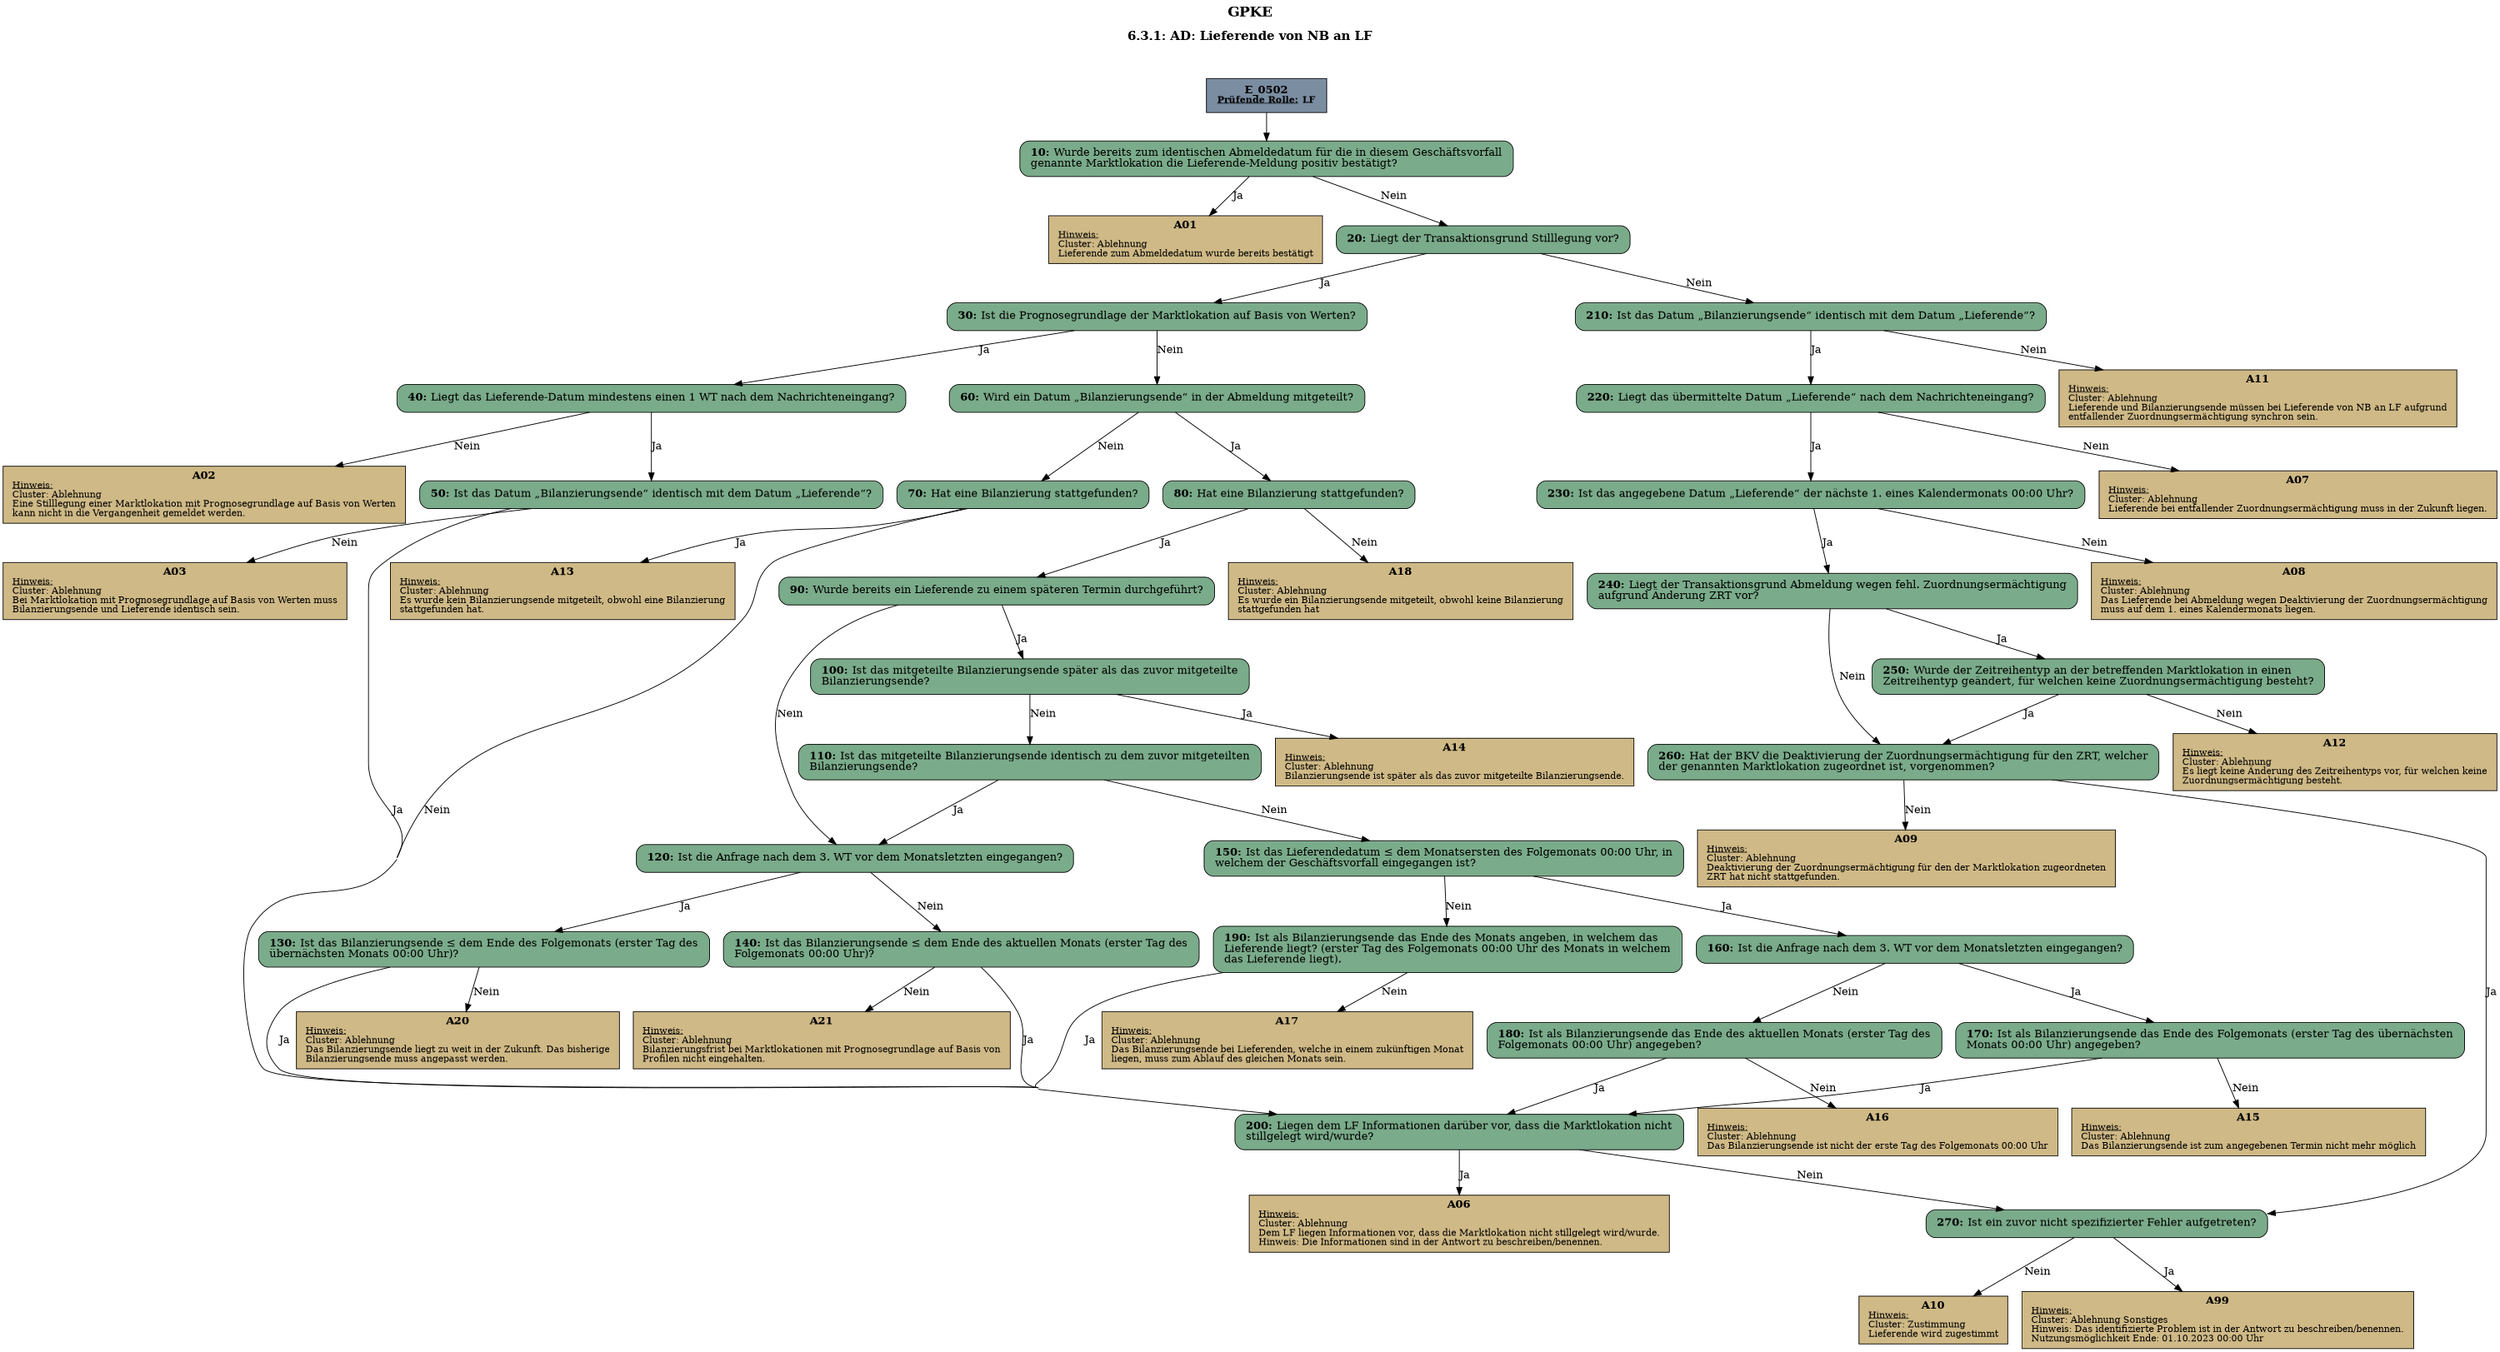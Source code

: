 digraph D {
    labelloc="t";
    label=<<B><FONT POINT-SIZE="18">GPKE</FONT></B><BR/><BR/><B><FONT POINT-SIZE="16">6.3.1: AD: Lieferende von NB an LF</FONT></B><BR/><BR/><BR/><BR/>>;
    ratio="compress";
    concentrate=true;
    pack=true;
    rankdir=TB;
    packmode="array";
    size="20,20";
    "Start" [margin="0.2,0.12", shape=box, style=filled, fillcolor="#7a8da1", label=<<B>E_0502</B><BR align="center"/><FONT point-size="12"><B><U>Prüfende Rolle:</U> LF</B></FONT><BR align="center"/>>];
    "10" [margin="0.2,0.12", shape=box, style="filled,rounded", fillcolor="#7aab8a", label=<<B>10: </B>Wurde bereits zum identischen Abmeldedatum für die in diesem Geschäftsvorfall<BR align="left"/>genannte Marktlokation die Lieferende-Meldung positiv bestätigt?<BR align="left"/>>];
    "A01" [margin="0.17,0.08", shape=box, style=filled, fillcolor="#cfb986", label=<<B>A01</B><BR align="center"/><FONT point-size="12"><U>Hinweis:</U><BR align="left"/>Cluster: Ablehnung<BR align="left"/>Lieferende zum Abmeldedatum wurde bereits bestätigt<BR align="left"/></FONT>>];
    "20" [margin="0.2,0.12", shape=box, style="filled,rounded", fillcolor="#7aab8a", label=<<B>20: </B>Liegt der Transaktionsgrund Stilllegung vor?<BR align="left"/>>];
    "30" [margin="0.2,0.12", shape=box, style="filled,rounded", fillcolor="#7aab8a", label=<<B>30: </B>Ist die Prognosegrundlage der Marktlokation auf Basis von Werten?<BR align="left"/>>];
    "40" [margin="0.2,0.12", shape=box, style="filled,rounded", fillcolor="#7aab8a", label=<<B>40: </B>Liegt das Lieferende-Datum mindestens einen 1 WT nach dem Nachrichteneingang?<BR align="left"/>>];
    "A02" [margin="0.17,0.08", shape=box, style=filled, fillcolor="#cfb986", label=<<B>A02</B><BR align="center"/><FONT point-size="12"><U>Hinweis:</U><BR align="left"/>Cluster: Ablehnung<BR align="left"/>Eine Stilllegung einer Marktlokation mit Prognosegrundlage auf Basis von Werten<BR align="left"/>kann nicht in die Vergangenheit gemeldet werden.<BR align="left"/></FONT>>];
    "50" [margin="0.2,0.12", shape=box, style="filled,rounded", fillcolor="#7aab8a", label=<<B>50: </B>Ist das Datum „Bilanzierungsende“ identisch mit dem Datum „Lieferende“?<BR align="left"/>>];
    "A03" [margin="0.17,0.08", shape=box, style=filled, fillcolor="#cfb986", label=<<B>A03</B><BR align="center"/><FONT point-size="12"><U>Hinweis:</U><BR align="left"/>Cluster: Ablehnung<BR align="left"/>Bei Marktlokation mit Prognosegrundlage auf Basis von Werten muss<BR align="left"/>Bilanzierungsende und Lieferende identisch sein.<BR align="left"/></FONT>>];
    "60" [margin="0.2,0.12", shape=box, style="filled,rounded", fillcolor="#7aab8a", label=<<B>60: </B>Wird ein Datum „Bilanzierungsende“ in der Abmeldung mitgeteilt?<BR align="left"/>>];
    "70" [margin="0.2,0.12", shape=box, style="filled,rounded", fillcolor="#7aab8a", label=<<B>70: </B>Hat eine Bilanzierung stattgefunden?<BR align="left"/>>];
    "A13" [margin="0.17,0.08", shape=box, style=filled, fillcolor="#cfb986", label=<<B>A13</B><BR align="center"/><FONT point-size="12"><U>Hinweis:</U><BR align="left"/>Cluster: Ablehnung<BR align="left"/>Es wurde kein Bilanzierungsende mitgeteilt, obwohl eine Bilanzierung<BR align="left"/>stattgefunden hat.<BR align="left"/></FONT>>];
    "80" [margin="0.2,0.12", shape=box, style="filled,rounded", fillcolor="#7aab8a", label=<<B>80: </B>Hat eine Bilanzierung stattgefunden?<BR align="left"/>>];
    "A18" [margin="0.17,0.08", shape=box, style=filled, fillcolor="#cfb986", label=<<B>A18</B><BR align="center"/><FONT point-size="12"><U>Hinweis:</U><BR align="left"/>Cluster: Ablehnung<BR align="left"/>Es wurde ein Bilanzierungsende mitgeteilt, obwohl keine Bilanzierung<BR align="left"/>stattgefunden hat<BR align="left"/></FONT>>];
    "90" [margin="0.2,0.12", shape=box, style="filled,rounded", fillcolor="#7aab8a", label=<<B>90: </B>Wurde bereits ein Lieferende zu einem späteren Termin durchgeführt?<BR align="left"/>>];
    "100" [margin="0.2,0.12", shape=box, style="filled,rounded", fillcolor="#7aab8a", label=<<B>100: </B>Ist das mitgeteilte Bilanzierungsende später als das zuvor mitgeteilte<BR align="left"/>Bilanzierungsende?<BR align="left"/>>];
    "A14" [margin="0.17,0.08", shape=box, style=filled, fillcolor="#cfb986", label=<<B>A14</B><BR align="center"/><FONT point-size="12"><U>Hinweis:</U><BR align="left"/>Cluster: Ablehnung<BR align="left"/>Bilanzierungsende ist später als das zuvor mitgeteilte Bilanzierungsende.<BR align="left"/></FONT>>];
    "110" [margin="0.2,0.12", shape=box, style="filled,rounded", fillcolor="#7aab8a", label=<<B>110: </B>Ist das mitgeteilte Bilanzierungsende identisch zu dem zuvor mitgeteilten<BR align="left"/>Bilanzierungsende?<BR align="left"/>>];
    "120" [margin="0.2,0.12", shape=box, style="filled,rounded", fillcolor="#7aab8a", label=<<B>120: </B>Ist die Anfrage nach dem 3. WT vor dem Monatsletzten eingegangen?<BR align="left"/>>];
    "130" [margin="0.2,0.12", shape=box, style="filled,rounded", fillcolor="#7aab8a", label=<<B>130: </B>Ist das Bilanzierungsende ≤ dem Ende des Folgemonats (erster Tag des<BR align="left"/>übernächsten Monats 00:00 Uhr)?<BR align="left"/>>];
    "A20" [margin="0.17,0.08", shape=box, style=filled, fillcolor="#cfb986", label=<<B>A20</B><BR align="center"/><FONT point-size="12"><U>Hinweis:</U><BR align="left"/>Cluster: Ablehnung<BR align="left"/>Das Bilanzierungsende liegt zu weit in der Zukunft. Das bisherige<BR align="left"/>Bilanzierungsende muss angepasst werden.<BR align="left"/></FONT>>];
    "140" [margin="0.2,0.12", shape=box, style="filled,rounded", fillcolor="#7aab8a", label=<<B>140: </B>Ist das Bilanzierungsende ≤ dem Ende des aktuellen Monats (erster Tag des<BR align="left"/>Folgemonats 00:00 Uhr)?<BR align="left"/>>];
    "A21" [margin="0.17,0.08", shape=box, style=filled, fillcolor="#cfb986", label=<<B>A21</B><BR align="center"/><FONT point-size="12"><U>Hinweis:</U><BR align="left"/>Cluster: Ablehnung<BR align="left"/>Bilanzierungsfrist bei Marktlokationen mit Prognosegrundlage auf Basis von<BR align="left"/>Profilen nicht eingehalten.<BR align="left"/></FONT>>];
    "150" [margin="0.2,0.12", shape=box, style="filled,rounded", fillcolor="#7aab8a", label=<<B>150: </B>Ist das Lieferendedatum ≤ dem Monatsersten des Folgemonats 00:00 Uhr, in<BR align="left"/>welchem der Geschäftsvorfall eingegangen ist?<BR align="left"/>>];
    "160" [margin="0.2,0.12", shape=box, style="filled,rounded", fillcolor="#7aab8a", label=<<B>160: </B>Ist die Anfrage nach dem 3. WT vor dem Monatsletzten eingegangen?<BR align="left"/>>];
    "170" [margin="0.2,0.12", shape=box, style="filled,rounded", fillcolor="#7aab8a", label=<<B>170: </B>Ist als Bilanzierungsende das Ende des Folgemonats (erster Tag des übernächsten<BR align="left"/>Monats 00:00 Uhr) angegeben?<BR align="left"/>>];
    "A15" [margin="0.17,0.08", shape=box, style=filled, fillcolor="#cfb986", label=<<B>A15</B><BR align="center"/><FONT point-size="12"><U>Hinweis:</U><BR align="left"/>Cluster: Ablehnung<BR align="left"/>Das Bilanzierungsende ist zum angegebenen Termin nicht mehr möglich<BR align="left"/></FONT>>];
    "180" [margin="0.2,0.12", shape=box, style="filled,rounded", fillcolor="#7aab8a", label=<<B>180: </B>Ist als Bilanzierungsende das Ende des aktuellen Monats (erster Tag des<BR align="left"/>Folgemonats 00:00 Uhr) angegeben?<BR align="left"/>>];
    "A16" [margin="0.17,0.08", shape=box, style=filled, fillcolor="#cfb986", label=<<B>A16</B><BR align="center"/><FONT point-size="12"><U>Hinweis:</U><BR align="left"/>Cluster: Ablehnung<BR align="left"/>Das Bilanzierungsende ist nicht der erste Tag des Folgemonats 00:00 Uhr<BR align="left"/></FONT>>];
    "190" [margin="0.2,0.12", shape=box, style="filled,rounded", fillcolor="#7aab8a", label=<<B>190: </B>Ist als Bilanzierungsende das Ende des Monats angeben, in welchem das<BR align="left"/>Lieferende liegt? (erster Tag des Folgemonats 00:00 Uhr des Monats in welchem<BR align="left"/>das Lieferende liegt).<BR align="left"/>>];
    "A17" [margin="0.17,0.08", shape=box, style=filled, fillcolor="#cfb986", label=<<B>A17</B><BR align="center"/><FONT point-size="12"><U>Hinweis:</U><BR align="left"/>Cluster: Ablehnung<BR align="left"/>Das Bilanzierungsende bei Lieferenden, welche in einem zukünftigen Monat<BR align="left"/>liegen, muss zum Ablauf des gleichen Monats sein.<BR align="left"/></FONT>>];
    "200" [margin="0.2,0.12", shape=box, style="filled,rounded", fillcolor="#7aab8a", label=<<B>200: </B>Liegen dem LF Informationen darüber vor, dass die Marktlokation nicht<BR align="left"/>stillgelegt wird/wurde?<BR align="left"/>>];
    "A06" [margin="0.17,0.08", shape=box, style=filled, fillcolor="#cfb986", label=<<B>A06</B><BR align="center"/><FONT point-size="12"><U>Hinweis:</U><BR align="left"/>Cluster: Ablehnung<BR align="left"/>Dem LF liegen Informationen vor, dass die Marktlokation nicht stillgelegt wird/wurde.<BR align="left"/>Hinweis: Die Informationen sind in der Antwort zu beschreiben/benennen.<BR align="left"/></FONT>>];
    "210" [margin="0.2,0.12", shape=box, style="filled,rounded", fillcolor="#7aab8a", label=<<B>210: </B>Ist das Datum „Bilanzierungsende“ identisch mit dem Datum „Lieferende“?<BR align="left"/>>];
    "A11" [margin="0.17,0.08", shape=box, style=filled, fillcolor="#cfb986", label=<<B>A11</B><BR align="center"/><FONT point-size="12"><U>Hinweis:</U><BR align="left"/>Cluster: Ablehnung<BR align="left"/>Lieferende und Bilanzierungsende müssen bei Lieferende von NB an LF aufgrund<BR align="left"/>entfallender Zuordnungsermächtigung synchron sein.<BR align="left"/></FONT>>];
    "220" [margin="0.2,0.12", shape=box, style="filled,rounded", fillcolor="#7aab8a", label=<<B>220: </B>Liegt das übermittelte Datum „Lieferende“ nach dem Nachrichteneingang?<BR align="left"/>>];
    "A07" [margin="0.17,0.08", shape=box, style=filled, fillcolor="#cfb986", label=<<B>A07</B><BR align="center"/><FONT point-size="12"><U>Hinweis:</U><BR align="left"/>Cluster: Ablehnung<BR align="left"/>Lieferende bei entfallender Zuordnungsermächtigung muss in der Zukunft liegen.<BR align="left"/></FONT>>];
    "230" [margin="0.2,0.12", shape=box, style="filled,rounded", fillcolor="#7aab8a", label=<<B>230: </B>Ist das angegebene Datum „Lieferende“ der nächste 1. eines Kalendermonats 00:00 Uhr?<BR align="left"/>>];
    "A08" [margin="0.17,0.08", shape=box, style=filled, fillcolor="#cfb986", label=<<B>A08</B><BR align="center"/><FONT point-size="12"><U>Hinweis:</U><BR align="left"/>Cluster: Ablehnung<BR align="left"/>Das Lieferende bei Abmeldung wegen Deaktivierung der Zuordnungsermächtigung<BR align="left"/>muss auf dem 1. eines Kalendermonats liegen.<BR align="left"/></FONT>>];
    "240" [margin="0.2,0.12", shape=box, style="filled,rounded", fillcolor="#7aab8a", label=<<B>240: </B>Liegt der Transaktionsgrund Abmeldung wegen fehl. Zuordnungsermächtigung<BR align="left"/>aufgrund Änderung ZRT vor?<BR align="left"/>>];
    "250" [margin="0.2,0.12", shape=box, style="filled,rounded", fillcolor="#7aab8a", label=<<B>250: </B>Wurde der Zeitreihentyp an der betreffenden Marktlokation in einen<BR align="left"/>Zeitreihentyp geändert, für welchen keine Zuordnungsermächtigung besteht?<BR align="left"/>>];
    "A12" [margin="0.17,0.08", shape=box, style=filled, fillcolor="#cfb986", label=<<B>A12</B><BR align="center"/><FONT point-size="12"><U>Hinweis:</U><BR align="left"/>Cluster: Ablehnung<BR align="left"/>Es liegt keine Änderung des Zeitreihentyps vor, für welchen keine<BR align="left"/>Zuordnungsermächtigung besteht.<BR align="left"/></FONT>>];
    "260" [margin="0.2,0.12", shape=box, style="filled,rounded", fillcolor="#7aab8a", label=<<B>260: </B>Hat der BKV die Deaktivierung der Zuordnungsermächtigung für den ZRT, welcher<BR align="left"/>der genannten Marktlokation zugeordnet ist, vorgenommen?<BR align="left"/>>];
    "A09" [margin="0.17,0.08", shape=box, style=filled, fillcolor="#cfb986", label=<<B>A09</B><BR align="center"/><FONT point-size="12"><U>Hinweis:</U><BR align="left"/>Cluster: Ablehnung<BR align="left"/>Deaktivierung der Zuordnungsermächtigung für den der Marktlokation zugeordneten<BR align="left"/>ZRT hat nicht stattgefunden.<BR align="left"/></FONT>>];
    "270" [margin="0.2,0.12", shape=box, style="filled,rounded", fillcolor="#7aab8a", label=<<B>270: </B>Ist ein zuvor nicht spezifizierter Fehler aufgetreten?<BR align="left"/>>];
    "A10" [margin="0.17,0.08", shape=box, style=filled, fillcolor="#cfb986", label=<<B>A10</B><BR align="center"/><FONT point-size="12"><U>Hinweis:</U><BR align="left"/>Cluster: Zustimmung<BR align="left"/>Lieferende wird zugestimmt<BR align="left"/></FONT>>];
    "A99" [margin="0.17,0.08", shape=box, style=filled, fillcolor="#cfb986", label=<<B>A99</B><BR align="center"/><FONT point-size="12"><U>Hinweis:</U><BR align="left"/>Cluster: Ablehnung Sonstiges<BR align="left"/>Hinweis: Das identifizierte Problem ist in der Antwort zu beschreiben/benennen.<BR align="left"/>Nutzungsmöglichkeit Ende: 01.10.2023 00:00 Uhr<BR align="left"/></FONT>>];

    "Start" -> "10";
    "10" -> "A01" [label="Ja"];
    "10" -> "20" [label="Nein"];
    "20" -> "30" [label="Ja"];
    "20" -> "210" [label="Nein"];
    "30" -> "40" [label="Ja"];
    "30" -> "60" [label="Nein"];
    "40" -> "A02" [label="Nein"];
    "40" -> "50" [label="Ja"];
    "50" -> "A03" [label="Nein"];
    "50" -> "200" [label="Ja"];
    "60" -> "80" [label="Ja"];
    "60" -> "70" [label="Nein"];
    "70" -> "A13" [label="Ja"];
    "70" -> "200" [label="Nein"];
    "80" -> "A18" [label="Nein"];
    "80" -> "90" [label="Ja"];
    "90" -> "100" [label="Ja"];
    "90" -> "120" [label="Nein"];
    "100" -> "A14" [label="Ja"];
    "100" -> "110" [label="Nein"];
    "110" -> "120" [label="Ja"];
    "110" -> "150" [label="Nein"];
    "120" -> "130" [label="Ja"];
    "120" -> "140" [label="Nein"];
    "130" -> "A20" [label="Nein"];
    "130" -> "200" [label="Ja"];
    "140" -> "A21" [label="Nein"];
    "140" -> "200" [label="Ja"];
    "150" -> "160" [label="Ja"];
    "150" -> "190" [label="Nein"];
    "160" -> "170" [label="Ja"];
    "160" -> "180" [label="Nein"];
    "170" -> "A15" [label="Nein"];
    "170" -> "200" [label="Ja"];
    "180" -> "A16" [label="Nein"];
    "180" -> "200" [label="Ja"];
    "190" -> "A17" [label="Nein"];
    "190" -> "200" [label="Ja"];
    "200" -> "A06" [label="Ja"];
    "200" -> "270" [label="Nein"];
    "210" -> "A11" [label="Nein"];
    "210" -> "220" [label="Ja"];
    "220" -> "A07" [label="Nein"];
    "220" -> "230" [label="Ja"];
    "230" -> "A08" [label="Nein"];
    "230" -> "240" [label="Ja"];
    "240" -> "250" [label="Ja"];
    "240" -> "260" [label="Nein"];
    "250" -> "A12" [label="Nein"];
    "250" -> "260" [label="Ja"];
    "260" -> "A09" [label="Nein"];
    "260" -> "270" [label="Ja"];
    "270" -> "A10" [label="Nein"];
    "270" -> "A99" [label="Ja"];

    bgcolor="transparent";
}